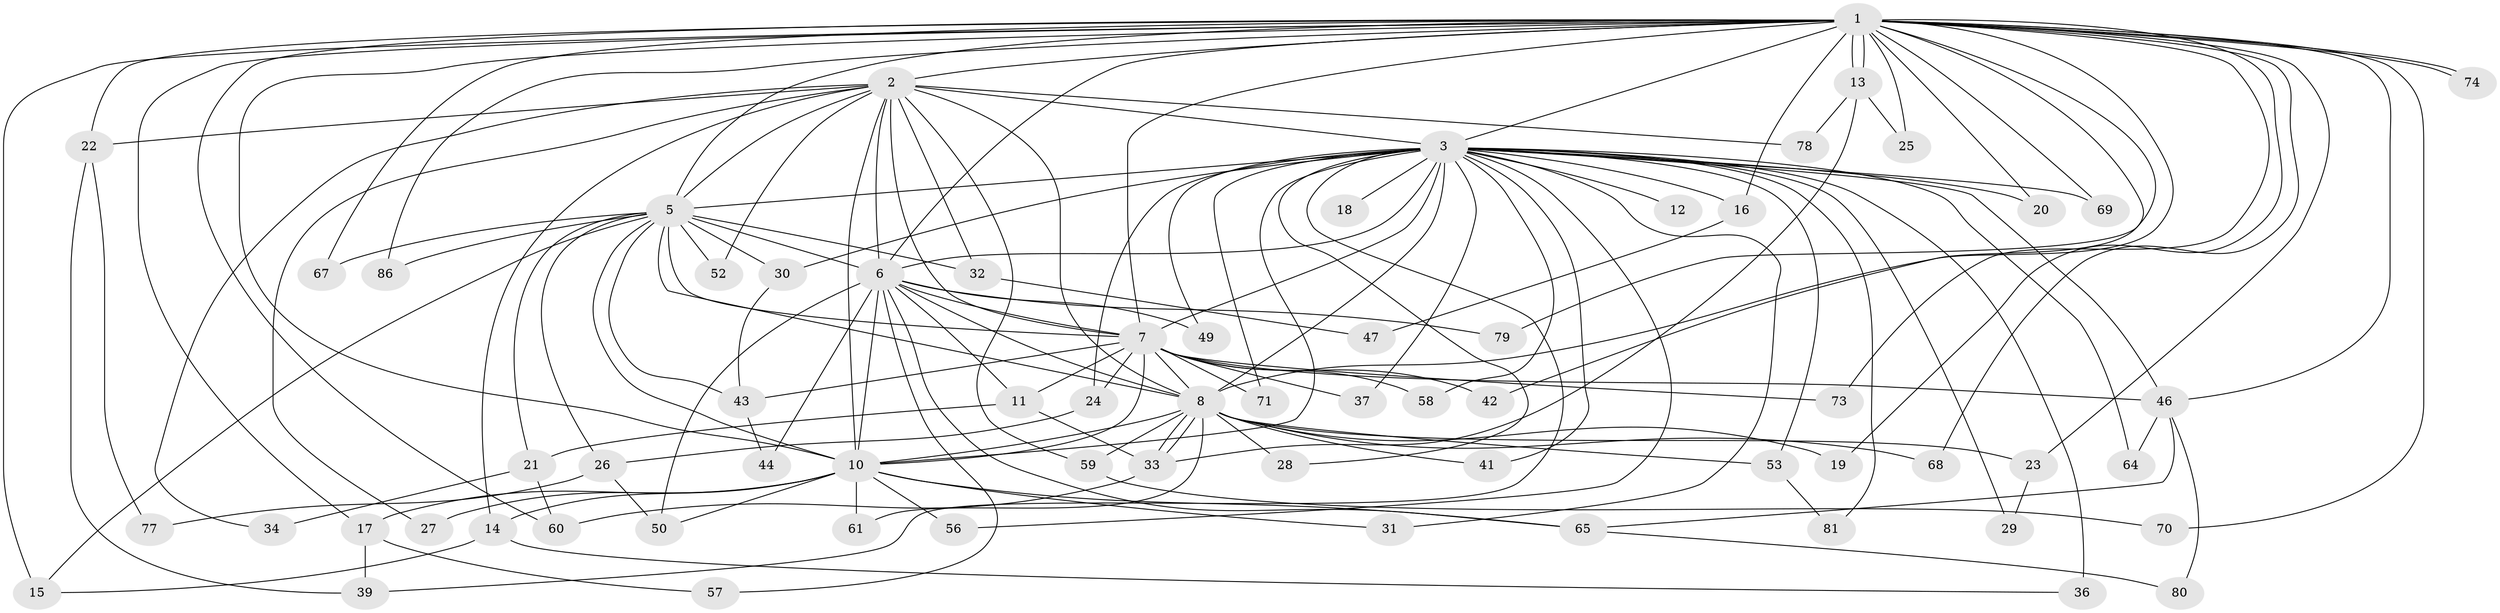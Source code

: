 // original degree distribution, {34: 0.011627906976744186, 18: 0.011627906976744186, 19: 0.023255813953488372, 25: 0.011627906976744186, 17: 0.023255813953488372, 12: 0.011627906976744186, 22: 0.011627906976744186, 15: 0.011627906976744186, 4: 0.12790697674418605, 2: 0.5232558139534884, 5: 0.011627906976744186, 3: 0.22093023255813954}
// Generated by graph-tools (version 1.1) at 2025/11/02/27/25 16:11:06]
// undirected, 66 vertices, 151 edges
graph export_dot {
graph [start="1"]
  node [color=gray90,style=filled];
  1 [super="+40"];
  2 [super="+82"];
  3 [super="+4"];
  5 [super="+63"];
  6 [super="+83"];
  7 [super="+9"];
  8 [super="+45"];
  10 [super="+51"];
  11 [super="+66"];
  12;
  13 [super="+38"];
  14 [super="+48"];
  15;
  16 [super="+35"];
  17;
  18;
  19;
  20;
  21;
  22;
  23;
  24;
  25;
  26 [super="+84"];
  27;
  28;
  29;
  30;
  31;
  32;
  33 [super="+62"];
  34;
  36 [super="+76"];
  37;
  39 [super="+54"];
  41;
  42;
  43 [super="+75"];
  44;
  46 [super="+55"];
  47;
  49;
  50;
  52;
  53;
  56;
  57;
  58;
  59;
  60;
  61 [super="+72"];
  64;
  65;
  67;
  68;
  69;
  70 [super="+85"];
  71;
  73;
  74;
  77;
  78;
  79;
  80;
  81;
  86;
  1 -- 2;
  1 -- 3 [weight=2];
  1 -- 5;
  1 -- 6;
  1 -- 7 [weight=2];
  1 -- 8 [weight=3];
  1 -- 10;
  1 -- 13;
  1 -- 13;
  1 -- 15;
  1 -- 16 [weight=2];
  1 -- 17;
  1 -- 19;
  1 -- 20;
  1 -- 22;
  1 -- 23;
  1 -- 25;
  1 -- 42;
  1 -- 60;
  1 -- 68;
  1 -- 69;
  1 -- 70 [weight=2];
  1 -- 73;
  1 -- 74;
  1 -- 74;
  1 -- 79;
  1 -- 86;
  1 -- 67;
  1 -- 46;
  2 -- 3 [weight=2];
  2 -- 5;
  2 -- 6;
  2 -- 7 [weight=2];
  2 -- 8 [weight=2];
  2 -- 10;
  2 -- 14;
  2 -- 22;
  2 -- 27;
  2 -- 32;
  2 -- 34;
  2 -- 52;
  2 -- 59;
  2 -- 78;
  3 -- 5 [weight=3];
  3 -- 6 [weight=2];
  3 -- 7 [weight=4];
  3 -- 8 [weight=2];
  3 -- 10 [weight=2];
  3 -- 28;
  3 -- 36 [weight=2];
  3 -- 39;
  3 -- 41;
  3 -- 49;
  3 -- 53;
  3 -- 58;
  3 -- 69;
  3 -- 81;
  3 -- 64;
  3 -- 71;
  3 -- 12;
  3 -- 16;
  3 -- 18;
  3 -- 20;
  3 -- 24;
  3 -- 29;
  3 -- 30;
  3 -- 31;
  3 -- 37;
  3 -- 46;
  3 -- 56;
  5 -- 6;
  5 -- 7 [weight=2];
  5 -- 8;
  5 -- 10;
  5 -- 15;
  5 -- 21;
  5 -- 26;
  5 -- 30;
  5 -- 32;
  5 -- 43;
  5 -- 52;
  5 -- 67;
  5 -- 86;
  6 -- 7 [weight=2];
  6 -- 8;
  6 -- 10 [weight=2];
  6 -- 11;
  6 -- 44;
  6 -- 49;
  6 -- 50;
  6 -- 57;
  6 -- 79;
  6 -- 65;
  7 -- 8 [weight=2];
  7 -- 10 [weight=2];
  7 -- 24;
  7 -- 46;
  7 -- 37;
  7 -- 71;
  7 -- 73;
  7 -- 11;
  7 -- 42;
  7 -- 58;
  7 -- 43;
  8 -- 10;
  8 -- 19;
  8 -- 23;
  8 -- 28;
  8 -- 33;
  8 -- 33;
  8 -- 41;
  8 -- 59;
  8 -- 61 [weight=2];
  8 -- 68;
  8 -- 53;
  10 -- 14;
  10 -- 17;
  10 -- 27;
  10 -- 31;
  10 -- 50;
  10 -- 56;
  10 -- 61;
  10 -- 65;
  11 -- 21;
  11 -- 33;
  13 -- 25;
  13 -- 78;
  13 -- 33;
  14 -- 36;
  14 -- 15;
  16 -- 47;
  17 -- 57;
  17 -- 39;
  21 -- 34;
  21 -- 60;
  22 -- 39;
  22 -- 77;
  23 -- 29;
  24 -- 26;
  26 -- 77;
  26 -- 50;
  30 -- 43;
  32 -- 47;
  33 -- 60;
  43 -- 44;
  46 -- 64;
  46 -- 80;
  46 -- 65;
  53 -- 81;
  59 -- 70;
  65 -- 80;
}
